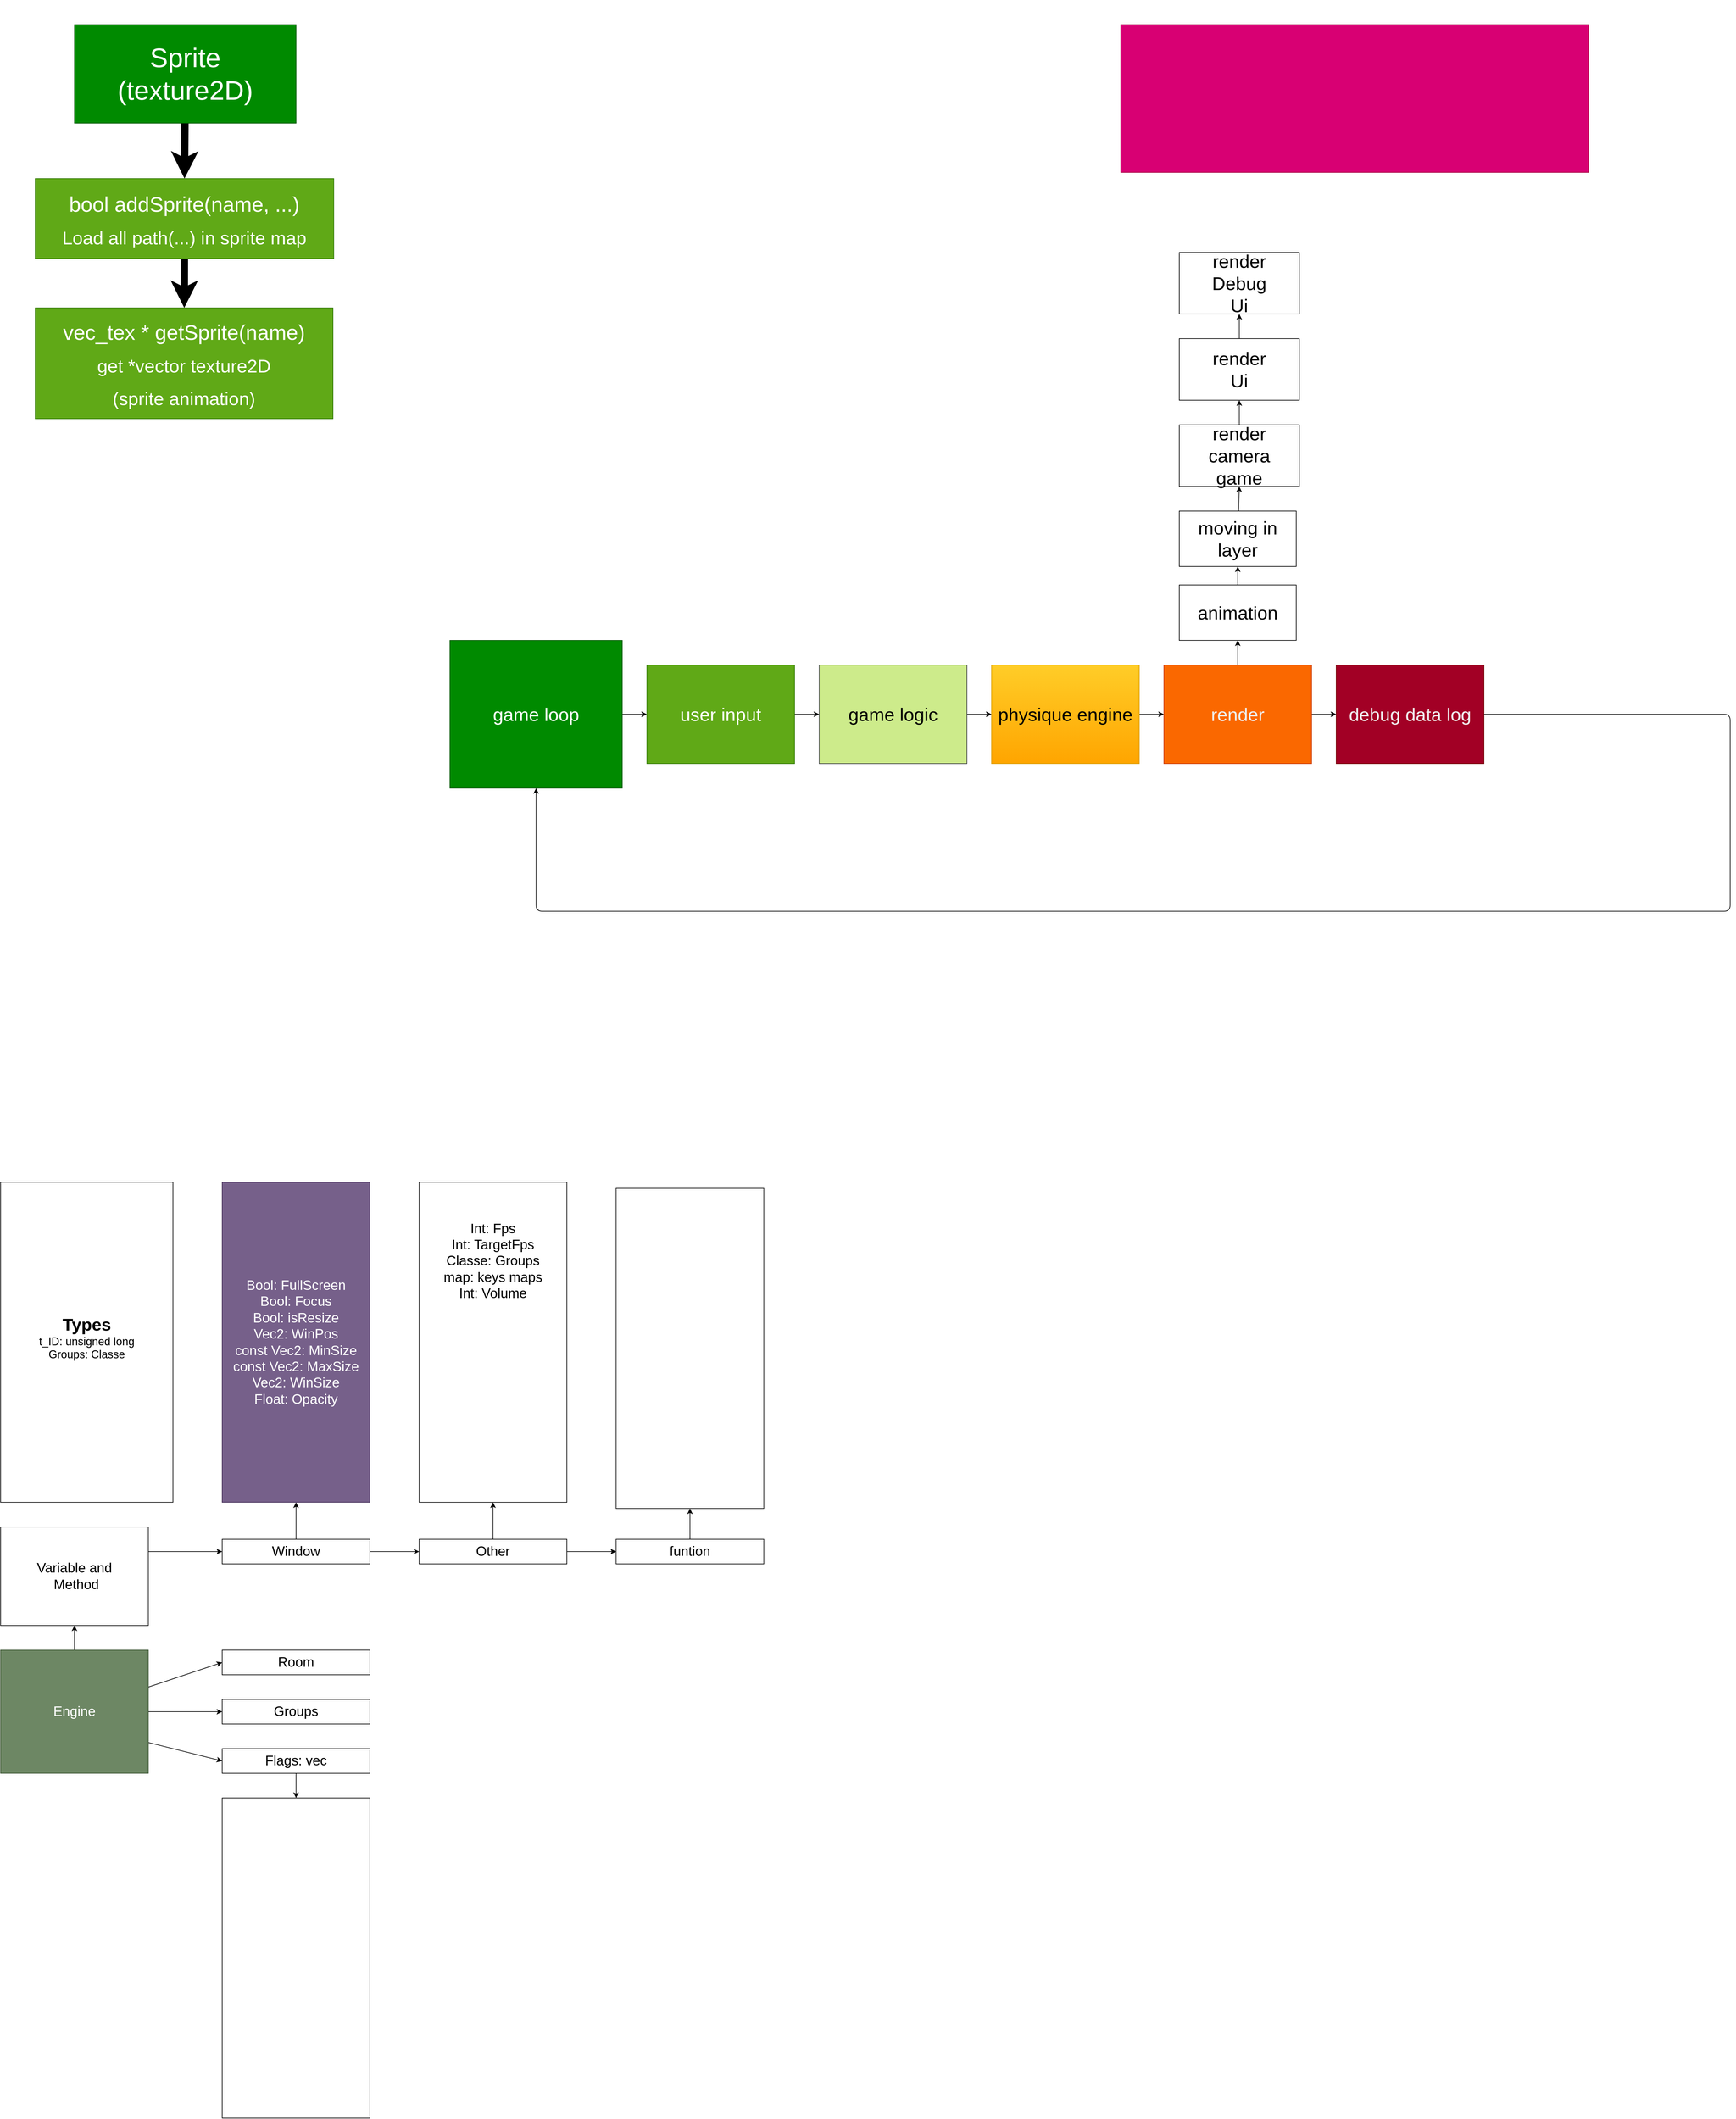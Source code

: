 <mxfile>
    <diagram id="Vkoyl3gB45kT7Wa5_Jae" name="Page-1">
        <mxGraphModel dx="1587" dy="4093" grid="1" gridSize="10" guides="1" tooltips="1" connect="1" arrows="1" fold="1" page="1" pageScale="1" pageWidth="3000" pageHeight="3000" math="0" shadow="0">
            <root>
                <mxCell id="0"/>
                <mxCell id="1" parent="0"/>
                <mxCell id="2" value="" style="whiteSpace=wrap;html=1;fillColor=#d80073;fontColor=#ffffff;strokeColor=#A50040;" parent="1" vertex="1">
                    <mxGeometry x="1860" y="-2880" width="760" height="240" as="geometry"/>
                </mxCell>
                <mxCell id="3" value="&lt;font style=&quot;font-size: 24px;&quot;&gt;struc and typedef&lt;/font&gt;" style="text;html=1;strokeColor=none;fillColor=none;align=center;verticalAlign=middle;whiteSpace=wrap;rounded=0;labelBackgroundColor=none;fontColor=#FFFFFF;" parent="1" vertex="1">
                    <mxGeometry x="2130" y="-2920" width="230" height="30" as="geometry"/>
                </mxCell>
                <mxCell id="11" style="edgeStyle=none;html=1;entryX=0.5;entryY=0;entryDx=0;entryDy=0;fontSize=34;strokeWidth=12;" parent="1" source="8" target="10" edge="1">
                    <mxGeometry relative="1" as="geometry"/>
                </mxCell>
                <mxCell id="8" value="&lt;div style=&quot;&quot;&gt;&lt;span style=&quot;font-size: 44px;&quot;&gt;Sprite&lt;br&gt;(texture2D)&lt;/span&gt;&lt;/div&gt;" style="whiteSpace=wrap;html=1;fillColor=#008a00;fontColor=#ffffff;strokeColor=#005700;align=center;" parent="1" vertex="1">
                    <mxGeometry x="160" y="-2880" width="360" height="160" as="geometry"/>
                </mxCell>
                <mxCell id="13" style="edgeStyle=none;html=1;strokeWidth=12;fontSize=30;" parent="1" source="10" target="12" edge="1">
                    <mxGeometry relative="1" as="geometry"/>
                </mxCell>
                <mxCell id="10" value="&lt;span style=&quot;font-size: 34px;&quot;&gt;bool addSprite(name, ...)&lt;/span&gt;&lt;br&gt;&lt;font style=&quot;font-size: 30px;&quot;&gt;Load all path(...) in sprite map&lt;/font&gt;" style="whiteSpace=wrap;html=1;fontSize=44;fillColor=#60a917;fontColor=#ffffff;strokeColor=#2D7600;" parent="1" vertex="1">
                    <mxGeometry x="96.25" y="-2630" width="485" height="130" as="geometry"/>
                </mxCell>
                <mxCell id="12" value="&lt;span style=&quot;font-size: 34px;&quot;&gt;vec_tex * getSprite(name)&lt;/span&gt;&lt;br&gt;&lt;span style=&quot;font-size: 30px;&quot;&gt;get *vector texture2D &lt;br&gt;(sprite animation)&lt;/span&gt;" style="whiteSpace=wrap;html=1;fontSize=44;fillColor=#60a917;fontColor=#ffffff;strokeColor=#2D7600;" parent="1" vertex="1">
                    <mxGeometry x="96.25" y="-2420" width="483.75" height="180" as="geometry"/>
                </mxCell>
                <mxCell id="18" style="edgeStyle=none;html=1;entryX=0;entryY=0.5;entryDx=0;entryDy=0;fontSize=30;" parent="1" source="14" target="16" edge="1">
                    <mxGeometry relative="1" as="geometry"/>
                </mxCell>
                <mxCell id="14" value="&lt;span style=&quot;font-size: 30px;&quot;&gt;game loop&lt;/span&gt;" style="whiteSpace=wrap;html=1;fillColor=#008a00;fontColor=#ffffff;strokeColor=#005700;" parent="1" vertex="1">
                    <mxGeometry x="770" y="-1880" width="280" height="240" as="geometry"/>
                </mxCell>
                <mxCell id="30" style="edgeStyle=none;html=1;entryX=0;entryY=0.5;entryDx=0;entryDy=0;fontSize=30;fontColor=#030303;" parent="1" source="16" target="29" edge="1">
                    <mxGeometry relative="1" as="geometry"/>
                </mxCell>
                <mxCell id="16" value="&lt;span style=&quot;font-size: 30px;&quot;&gt;user input&lt;/span&gt;" style="whiteSpace=wrap;html=1;fillColor=#60a917;fontColor=#ffffff;strokeColor=#2D7600;" parent="1" vertex="1">
                    <mxGeometry x="1090" y="-1840" width="240" height="160" as="geometry"/>
                </mxCell>
                <mxCell id="22" style="edgeStyle=none;html=1;entryX=0;entryY=0.5;entryDx=0;entryDy=0;fontSize=30;" parent="1" source="19" target="21" edge="1">
                    <mxGeometry relative="1" as="geometry"/>
                </mxCell>
                <mxCell id="19" value="&lt;span style=&quot;font-size: 30px;&quot;&gt;physique engine&lt;/span&gt;" style="whiteSpace=wrap;html=1;fillColor=#ffcd28;gradientColor=#ffa500;strokeColor=#d79b00;" parent="1" vertex="1">
                    <mxGeometry x="1650" y="-1840" width="240" height="160" as="geometry"/>
                </mxCell>
                <mxCell id="25" style="edgeStyle=none;html=1;entryX=0.5;entryY=1;entryDx=0;entryDy=0;fontSize=30;" parent="1" source="21" target="24" edge="1">
                    <mxGeometry relative="1" as="geometry"/>
                </mxCell>
                <mxCell id="43" style="edgeStyle=none;html=1;" parent="1" source="21" target="42" edge="1">
                    <mxGeometry relative="1" as="geometry"/>
                </mxCell>
                <mxCell id="21" value="&lt;font color=&quot;#f0f0f0&quot;&gt;&lt;span style=&quot;font-size: 30px;&quot;&gt;render&lt;/span&gt;&lt;/font&gt;" style="whiteSpace=wrap;html=1;fillColor=#fa6800;strokeColor=#C73500;fontColor=#000000;" parent="1" vertex="1">
                    <mxGeometry x="1930" y="-1840" width="240" height="160" as="geometry"/>
                </mxCell>
                <mxCell id="27" style="edgeStyle=none;html=1;entryX=0.5;entryY=1;entryDx=0;entryDy=0;fontSize=30;" parent="1" source="24" target="26" edge="1">
                    <mxGeometry relative="1" as="geometry"/>
                </mxCell>
                <mxCell id="24" value="animation" style="whiteSpace=wrap;html=1;fontSize=30;" parent="1" vertex="1">
                    <mxGeometry x="1955" y="-1970" width="190" height="90" as="geometry"/>
                </mxCell>
                <mxCell id="33" style="edgeStyle=none;html=1;entryX=0.5;entryY=1;entryDx=0;entryDy=0;fontSize=30;fontColor=#030303;" parent="1" source="26" target="32" edge="1">
                    <mxGeometry relative="1" as="geometry"/>
                </mxCell>
                <mxCell id="26" value="moving in layer" style="whiteSpace=wrap;html=1;fontSize=30;" parent="1" vertex="1">
                    <mxGeometry x="1955" y="-2090" width="190" height="90" as="geometry"/>
                </mxCell>
                <mxCell id="31" style="edgeStyle=none;html=1;entryX=0;entryY=0.5;entryDx=0;entryDy=0;fontSize=30;fontColor=#030303;" parent="1" source="29" target="19" edge="1">
                    <mxGeometry relative="1" as="geometry"/>
                </mxCell>
                <mxCell id="29" value="&lt;font color=&quot;#030303&quot;&gt;&lt;span style=&quot;font-size: 30px;&quot;&gt;game logic&lt;/span&gt;&lt;/font&gt;" style="whiteSpace=wrap;html=1;fillColor=#cdeb8b;strokeColor=#36393d;" parent="1" vertex="1">
                    <mxGeometry x="1370" y="-1840" width="240" height="160" as="geometry"/>
                </mxCell>
                <mxCell id="37" style="edgeStyle=none;html=1;entryX=0.5;entryY=1;entryDx=0;entryDy=0;fontSize=30;fontColor=#030303;" parent="1" source="32" target="36" edge="1">
                    <mxGeometry relative="1" as="geometry"/>
                </mxCell>
                <mxCell id="32" value="render camera&lt;br&gt;game" style="whiteSpace=wrap;html=1;fontSize=30;" parent="1" vertex="1">
                    <mxGeometry x="1955" y="-2230" width="195" height="100" as="geometry"/>
                </mxCell>
                <mxCell id="39" style="edgeStyle=none;html=1;entryX=0.5;entryY=1;entryDx=0;entryDy=0;fontSize=30;fontColor=#030303;" parent="1" source="36" target="38" edge="1">
                    <mxGeometry relative="1" as="geometry"/>
                </mxCell>
                <mxCell id="36" value="render&lt;br&gt;Ui" style="whiteSpace=wrap;html=1;fontSize=30;" parent="1" vertex="1">
                    <mxGeometry x="1955" y="-2370" width="195" height="100" as="geometry"/>
                </mxCell>
                <mxCell id="38" value="render&lt;br&gt;Debug&lt;br&gt;Ui" style="whiteSpace=wrap;html=1;fontSize=30;" parent="1" vertex="1">
                    <mxGeometry x="1955" y="-2510" width="195" height="100" as="geometry"/>
                </mxCell>
                <mxCell id="44" style="edgeStyle=none;html=1;entryX=0.5;entryY=1;entryDx=0;entryDy=0;" parent="1" source="42" target="14" edge="1">
                    <mxGeometry relative="1" as="geometry">
                        <mxPoint x="820" y="-1440" as="targetPoint"/>
                        <Array as="points">
                            <mxPoint x="2850" y="-1760"/>
                            <mxPoint x="2850" y="-1440"/>
                            <mxPoint x="910" y="-1440"/>
                        </Array>
                    </mxGeometry>
                </mxCell>
                <mxCell id="42" value="&lt;font color=&quot;#f0f0f0&quot;&gt;&lt;span style=&quot;font-size: 30px;&quot;&gt;debug data log&lt;/span&gt;&lt;/font&gt;" style="whiteSpace=wrap;html=1;fillColor=#a20025;strokeColor=#6F0000;fontColor=#ffffff;" parent="1" vertex="1">
                    <mxGeometry x="2210" y="-1840" width="240" height="160" as="geometry"/>
                </mxCell>
                <mxCell id="48" style="edgeStyle=none;html=1;entryX=0;entryY=0.5;entryDx=0;entryDy=0;fontSize=22;" parent="1" source="45" target="46" edge="1">
                    <mxGeometry relative="1" as="geometry"/>
                </mxCell>
                <mxCell id="49" style="edgeStyle=none;html=1;entryX=0;entryY=0.5;entryDx=0;entryDy=0;fontSize=22;" parent="1" source="45" target="47" edge="1">
                    <mxGeometry relative="1" as="geometry"/>
                </mxCell>
                <mxCell id="52" style="edgeStyle=none;html=1;fontSize=22;" parent="1" source="45" target="51" edge="1">
                    <mxGeometry relative="1" as="geometry"/>
                </mxCell>
                <mxCell id="64" style="edgeStyle=none;html=1;exitX=1;exitY=0.75;exitDx=0;exitDy=0;entryX=0;entryY=0.5;entryDx=0;entryDy=0;" parent="1" source="45" target="63" edge="1">
                    <mxGeometry relative="1" as="geometry"/>
                </mxCell>
                <mxCell id="45" value="&lt;font style=&quot;font-size: 22px;&quot;&gt;Engine&lt;/font&gt;" style="whiteSpace=wrap;html=1;fillColor=#6d8764;strokeColor=#3A5431;fontColor=#ffffff;" parent="1" vertex="1">
                    <mxGeometry x="40" y="-240" width="240" height="200" as="geometry"/>
                </mxCell>
                <mxCell id="46" value="&lt;span style=&quot;font-size: 22px;&quot;&gt;Room&lt;/span&gt;" style="whiteSpace=wrap;html=1;" parent="1" vertex="1">
                    <mxGeometry x="400" y="-240" width="240" height="40" as="geometry"/>
                </mxCell>
                <mxCell id="47" value="&lt;span style=&quot;font-size: 22px;&quot;&gt;Groups&lt;br&gt;&lt;/span&gt;" style="whiteSpace=wrap;html=1;" parent="1" vertex="1">
                    <mxGeometry x="400" y="-160" width="240" height="40" as="geometry"/>
                </mxCell>
                <mxCell id="55" style="edgeStyle=none;html=1;exitX=1;exitY=0.25;exitDx=0;exitDy=0;entryX=0;entryY=0.5;entryDx=0;entryDy=0;fontSize=22;" parent="1" source="51" target="53" edge="1">
                    <mxGeometry relative="1" as="geometry"/>
                </mxCell>
                <mxCell id="51" value="&lt;span style=&quot;font-size: 22px;&quot;&gt;Variable and&lt;/span&gt;&lt;br&gt;&lt;span style=&quot;font-size: 22px;&quot;&gt;&amp;nbsp;Method&lt;/span&gt;" style="whiteSpace=wrap;html=1;" parent="1" vertex="1">
                    <mxGeometry x="40" y="-440" width="240" height="160" as="geometry"/>
                </mxCell>
                <mxCell id="59" style="edgeStyle=none;html=1;entryX=0.5;entryY=1;entryDx=0;entryDy=0;fontSize=22;" parent="1" source="53" target="57" edge="1">
                    <mxGeometry relative="1" as="geometry"/>
                </mxCell>
                <mxCell id="61" style="edgeStyle=none;html=1;entryX=0;entryY=0.5;entryDx=0;entryDy=0;fontSize=22;" parent="1" source="53" target="60" edge="1">
                    <mxGeometry relative="1" as="geometry"/>
                </mxCell>
                <mxCell id="53" value="&lt;span style=&quot;font-size: 22px;&quot;&gt;Window&lt;/span&gt;" style="whiteSpace=wrap;html=1;" parent="1" vertex="1">
                    <mxGeometry x="400" y="-420" width="240" height="40" as="geometry"/>
                </mxCell>
                <mxCell id="56" value="Int: Fps&lt;br&gt;Int: TargetFps&lt;br&gt;Classe: Groups&lt;br&gt;map: keys maps&lt;br&gt;Int: Volume&lt;br&gt;&lt;br&gt;&lt;font style=&quot;font-size: 19px;&quot;&gt;&lt;span style=&quot;color: rgb(255, 255, 255);&quot;&gt;t_ID:newFlag(string)&lt;/span&gt;&lt;br style=&quot;color: rgb(255, 255, 255);&quot;&gt;&lt;/font&gt;&lt;span style=&quot;color: rgb(255, 255, 255);&quot;&gt;raseFlag(t_ID)&lt;/span&gt;&lt;br style=&quot;color: rgb(255, 255, 255);&quot;&gt;&lt;span style=&quot;color: rgb(255, 255, 255);&quot;&gt;raseFlag(string)&lt;/span&gt;&lt;br style=&quot;color: rgb(255, 255, 255);&quot;&gt;&lt;span style=&quot;color: rgb(255, 255, 255);&quot;&gt;lowerFlag(t_ID)&lt;/span&gt;&lt;br style=&quot;color: rgb(255, 255, 255);&quot;&gt;&lt;span style=&quot;color: rgb(255, 255, 255);&quot;&gt;lowerFlag(string)&lt;/span&gt;&lt;br style=&quot;color: rgb(255, 255, 255);&quot;&gt;&lt;span style=&quot;color: rgb(255, 255, 255);&quot;&gt;removeFlag(t_ID)&lt;br&gt;&lt;/span&gt;&lt;span style=&quot;color: rgb(255, 255, 255);&quot;&gt;&lt;font style=&quot;font-size: 20px;&quot;&gt;removeFlag(string)&lt;br&gt;&lt;/font&gt;&lt;/span&gt;&lt;span style=&quot;color: rgb(255, 255, 255);&quot;&gt;bool:isFlagRase(t_ID)&lt;br&gt;&lt;/span&gt;&lt;span style=&quot;color: rgb(255, 255, 255);&quot;&gt;bool:isFlagRase(string)&lt;/span&gt;" style="whiteSpace=wrap;html=1;fontSize=22;" parent="1" vertex="1">
                    <mxGeometry x="720" y="-1000" width="240" height="520" as="geometry"/>
                </mxCell>
                <mxCell id="57" value="Bool: FullScreen&lt;br&gt;Bool: Focus&lt;br&gt;Bool: isResize&lt;br&gt;Vec2: WinPos&lt;br&gt;const Vec2: MinSize&lt;br&gt;const Vec2: MaxSize&lt;br&gt;Vec2: WinSize&lt;br&gt;Float: Opacity&lt;br&gt;" style="whiteSpace=wrap;html=1;fontSize=22;fillColor=#76608a;fontColor=#ffffff;strokeColor=#432D57;" parent="1" vertex="1">
                    <mxGeometry x="400" y="-1000" width="240" height="520" as="geometry"/>
                </mxCell>
                <mxCell id="62" style="edgeStyle=none;html=1;entryX=0.5;entryY=1;entryDx=0;entryDy=0;fontSize=22;" parent="1" source="60" target="56" edge="1">
                    <mxGeometry relative="1" as="geometry"/>
                </mxCell>
                <mxCell id="69" style="edgeStyle=none;html=1;entryX=0;entryY=0.5;entryDx=0;entryDy=0;fontSize=18;" edge="1" parent="1" source="60" target="68">
                    <mxGeometry relative="1" as="geometry"/>
                </mxCell>
                <mxCell id="60" value="&lt;span style=&quot;font-size: 22px;&quot;&gt;Other&lt;/span&gt;" style="whiteSpace=wrap;html=1;" parent="1" vertex="1">
                    <mxGeometry x="720" y="-420" width="240" height="40" as="geometry"/>
                </mxCell>
                <mxCell id="66" style="edgeStyle=none;html=1;entryX=0.5;entryY=0;entryDx=0;entryDy=0;" parent="1" source="63" target="65" edge="1">
                    <mxGeometry relative="1" as="geometry"/>
                </mxCell>
                <mxCell id="63" value="&lt;span style=&quot;font-size: 22px;&quot;&gt;Flags: vec&lt;br&gt;&lt;/span&gt;" style="whiteSpace=wrap;html=1;" parent="1" vertex="1">
                    <mxGeometry x="400" y="-80" width="240" height="40" as="geometry"/>
                </mxCell>
                <mxCell id="65" value="" style="whiteSpace=wrap;html=1;fontSize=22;" parent="1" vertex="1">
                    <mxGeometry x="400" width="240" height="520" as="geometry"/>
                </mxCell>
                <mxCell id="67" value="&lt;font style=&quot;&quot;&gt;&lt;span style=&quot;font-weight: bold; font-size: 28px;&quot;&gt;Types&lt;/span&gt;&lt;br&gt;&lt;font style=&quot;font-size: 18px;&quot;&gt;t_ID: unsigned long&lt;br&gt;&lt;/font&gt;&lt;font style=&quot;font-size: 18px;&quot;&gt;Groups: Classe&lt;br&gt;&lt;/font&gt;&lt;br&gt;&lt;/font&gt;" style="whiteSpace=wrap;html=1;" parent="1" vertex="1">
                    <mxGeometry x="40" y="-1000" width="280" height="520" as="geometry"/>
                </mxCell>
                <mxCell id="71" style="edgeStyle=none;html=1;fontSize=18;" edge="1" parent="1" source="68" target="70">
                    <mxGeometry relative="1" as="geometry"/>
                </mxCell>
                <mxCell id="68" value="&lt;span style=&quot;font-size: 22px;&quot;&gt;funtion&lt;/span&gt;" style="whiteSpace=wrap;html=1;" vertex="1" parent="1">
                    <mxGeometry x="1040" y="-420" width="240" height="40" as="geometry"/>
                </mxCell>
                <mxCell id="70" value="&lt;span style=&quot;color: rgb(255, 255, 255);&quot;&gt;&amp;lt;T&amp;gt;&amp;amp;:getById(t_ID)&lt;br&gt;time:getDeltaTime()&lt;br&gt;&lt;br&gt;&lt;br&gt;&lt;/span&gt;" style="whiteSpace=wrap;html=1;fontSize=22;" vertex="1" parent="1">
                    <mxGeometry x="1040" y="-990" width="240" height="520" as="geometry"/>
                </mxCell>
            </root>
        </mxGraphModel>
    </diagram>
</mxfile>